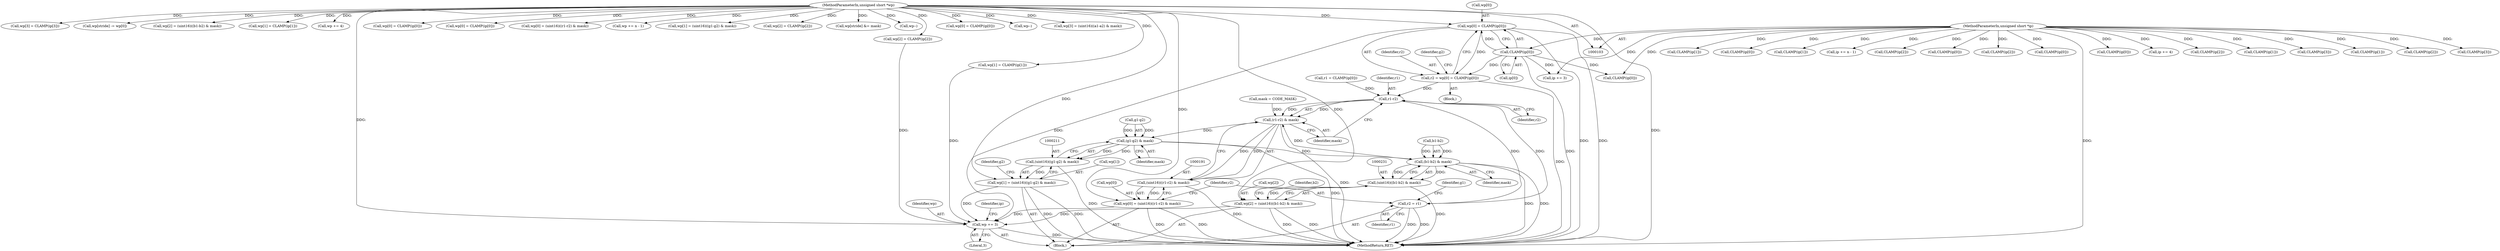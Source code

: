 digraph "0_libtiff_83a4b92815ea04969d494416eaae3d4c6b338e4a#diff-c8b4b355f9b5c06d585b23138e1c185f@array" {
"1000135" [label="(Call,wp[0] = CLAMP(ip[0]))"];
"1000107" [label="(MethodParameterIn,unsigned short *wp)"];
"1000139" [label="(Call,CLAMP(ip[0]))"];
"1000104" [label="(MethodParameterIn,unsigned short *ip)"];
"1000133" [label="(Call,r2 = wp[0] = CLAMP(ip[0]))"];
"1000193" [label="(Call,r1-r2)"];
"1000192" [label="(Call,(r1-r2) & mask)"];
"1000190" [label="(Call,(uint16)((r1-r2) & mask))"];
"1000186" [label="(Call,wp[0] = (uint16)((r1-r2) & mask))"];
"1000174" [label="(Call,wp += 3)"];
"1000212" [label="(Call,(g1-g2) & mask)"];
"1000210" [label="(Call,(uint16)((g1-g2) & mask))"];
"1000206" [label="(Call,wp[1] = (uint16)((g1-g2) & mask))"];
"1000232" [label="(Call,(b1-b2) & mask)"];
"1000230" [label="(Call,(uint16)((b1-b2) & mask))"];
"1000226" [label="(Call,wp[2] = (uint16)((b1-b2) & mask))"];
"1000197" [label="(Call,r2 = r1)"];
"1000278" [label="(Call,wp[3] = CLAMP(ip[3]))"];
"1000436" [label="(Call,CLAMP(ip[0]))"];
"1000139" [label="(Call,CLAMP(ip[0]))"];
"1000182" [label="(Call,CLAMP(ip[0]))"];
"1000325" [label="(Call,CLAMP(ip[1]))"];
"1000197" [label="(Call,r2 = r1)"];
"1000236" [label="(Identifier,mask)"];
"1000385" [label="(Call,ip += n - 1)"];
"1000198" [label="(Identifier,r2)"];
"1000413" [label="(Call,wp[stride] -= wp[0])"];
"1000196" [label="(Identifier,mask)"];
"1000175" [label="(Identifier,wp)"];
"1000349" [label="(Call,wp[2] = (uint16)((b1-b2) & mask))"];
"1000345" [label="(Call,CLAMP(ip[2]))"];
"1000258" [label="(Call,wp[1] = CLAMP(ip[1]))"];
"1000186" [label="(Call,wp[0] = (uint16)((r1-r2) & mask))"];
"1000232" [label="(Call,(b1-b2) & mask)"];
"1000177" [label="(Call,ip += 3)"];
"1000297" [label="(Call,wp += 4)"];
"1000252" [label="(Call,CLAMP(ip[0]))"];
"1000194" [label="(Identifier,r1)"];
"1000212" [label="(Call,(g1-g2) & mask)"];
"1000201" [label="(Identifier,g1)"];
"1000222" [label="(Call,CLAMP(ip[2]))"];
"1000180" [label="(Call,r1 = CLAMP(ip[0]))"];
"1000155" [label="(Call,wp[2] = CLAMP(ip[2]))"];
"1000206" [label="(Call,wp[1] = (uint16)((g1-g2) & mask))"];
"1000104" [label="(MethodParameterIn,unsigned short *ip)"];
"1000248" [label="(Call,wp[0] = CLAMP(ip[0]))"];
"1000213" [label="(Call,g1-g2)"];
"1000140" [label="(Call,ip[0])"];
"1000210" [label="(Call,(uint16)((g1-g2) & mask))"];
"1000305" [label="(Call,CLAMP(ip[0]))"];
"1000120" [label="(Call,mask = CODE_MASK)"];
"1000432" [label="(Call,wp[0] = CLAMP(ip[0]))"];
"1000190" [label="(Call,(uint16)((r1-r2) & mask))"];
"1000136" [label="(Call,wp[0])"];
"1000309" [label="(Call,wp[0] = (uint16)((r1-r2) & mask))"];
"1000135" [label="(Call,wp[0] = CLAMP(ip[0]))"];
"1000390" [label="(Call,wp += n - 1)"];
"1000216" [label="(Identifier,mask)"];
"1000409" [label="(Call,CLAMP(ip[0]))"];
"1000230" [label="(Call,(uint16)((b1-b2) & mask))"];
"1000300" [label="(Call,ip += 4)"];
"1000133" [label="(Call,r2 = wp[0] = CLAMP(ip[0]))"];
"1000178" [label="(Identifier,ip)"];
"1000207" [label="(Call,wp[1])"];
"1000107" [label="(MethodParameterIn,unsigned short *wp)"];
"1000159" [label="(Call,CLAMP(ip[2]))"];
"1000187" [label="(Call,wp[0])"];
"1000202" [label="(Call,CLAMP(ip[1]))"];
"1000282" [label="(Call,CLAMP(ip[3]))"];
"1000149" [label="(Call,CLAMP(ip[1]))"];
"1000233" [label="(Call,b1-b2)"];
"1000329" [label="(Call,wp[1] = (uint16)((g1-g2) & mask))"];
"1000195" [label="(Identifier,r2)"];
"1000238" [label="(Identifier,b2)"];
"1000272" [label="(Call,CLAMP(ip[2]))"];
"1000268" [label="(Call,wp[2] = CLAMP(ip[2]))"];
"1000226" [label="(Call,wp[2] = (uint16)((b1-b2) & mask))"];
"1000365" [label="(Call,CLAMP(ip[3]))"];
"1000176" [label="(Literal,3)"];
"1000134" [label="(Identifier,r2)"];
"1000192" [label="(Call,(r1-r2) & mask)"];
"1000174" [label="(Call,wp += 3)"];
"1000420" [label="(Call,wp[stride] &= mask)"];
"1000440" [label="(Call,wp--)"];
"1000132" [label="(Block,)"];
"1000145" [label="(Call,wp[1] = CLAMP(ip[1]))"];
"1000170" [label="(Block,)"];
"1000218" [label="(Identifier,g2)"];
"1000442" [label="(MethodReturn,RET)"];
"1000405" [label="(Call,wp[0] = CLAMP(ip[0]))"];
"1000262" [label="(Call,CLAMP(ip[1]))"];
"1000193" [label="(Call,r1-r2)"];
"1000199" [label="(Identifier,r1)"];
"1000144" [label="(Identifier,g2)"];
"1000425" [label="(Call,wp--)"];
"1000227" [label="(Call,wp[2])"];
"1000369" [label="(Call,wp[3] = (uint16)((a1-a2) & mask))"];
"1000135" -> "1000133"  [label="AST: "];
"1000135" -> "1000139"  [label="CFG: "];
"1000136" -> "1000135"  [label="AST: "];
"1000139" -> "1000135"  [label="AST: "];
"1000133" -> "1000135"  [label="CFG: "];
"1000135" -> "1000442"  [label="DDG: "];
"1000135" -> "1000442"  [label="DDG: "];
"1000135" -> "1000133"  [label="DDG: "];
"1000107" -> "1000135"  [label="DDG: "];
"1000139" -> "1000135"  [label="DDG: "];
"1000135" -> "1000174"  [label="DDG: "];
"1000107" -> "1000103"  [label="AST: "];
"1000107" -> "1000442"  [label="DDG: "];
"1000107" -> "1000145"  [label="DDG: "];
"1000107" -> "1000155"  [label="DDG: "];
"1000107" -> "1000174"  [label="DDG: "];
"1000107" -> "1000186"  [label="DDG: "];
"1000107" -> "1000206"  [label="DDG: "];
"1000107" -> "1000226"  [label="DDG: "];
"1000107" -> "1000248"  [label="DDG: "];
"1000107" -> "1000258"  [label="DDG: "];
"1000107" -> "1000268"  [label="DDG: "];
"1000107" -> "1000278"  [label="DDG: "];
"1000107" -> "1000297"  [label="DDG: "];
"1000107" -> "1000309"  [label="DDG: "];
"1000107" -> "1000329"  [label="DDG: "];
"1000107" -> "1000349"  [label="DDG: "];
"1000107" -> "1000369"  [label="DDG: "];
"1000107" -> "1000390"  [label="DDG: "];
"1000107" -> "1000405"  [label="DDG: "];
"1000107" -> "1000413"  [label="DDG: "];
"1000107" -> "1000420"  [label="DDG: "];
"1000107" -> "1000425"  [label="DDG: "];
"1000107" -> "1000432"  [label="DDG: "];
"1000107" -> "1000440"  [label="DDG: "];
"1000139" -> "1000140"  [label="CFG: "];
"1000140" -> "1000139"  [label="AST: "];
"1000139" -> "1000442"  [label="DDG: "];
"1000139" -> "1000133"  [label="DDG: "];
"1000104" -> "1000139"  [label="DDG: "];
"1000139" -> "1000177"  [label="DDG: "];
"1000139" -> "1000182"  [label="DDG: "];
"1000104" -> "1000103"  [label="AST: "];
"1000104" -> "1000442"  [label="DDG: "];
"1000104" -> "1000149"  [label="DDG: "];
"1000104" -> "1000159"  [label="DDG: "];
"1000104" -> "1000177"  [label="DDG: "];
"1000104" -> "1000182"  [label="DDG: "];
"1000104" -> "1000202"  [label="DDG: "];
"1000104" -> "1000222"  [label="DDG: "];
"1000104" -> "1000252"  [label="DDG: "];
"1000104" -> "1000262"  [label="DDG: "];
"1000104" -> "1000272"  [label="DDG: "];
"1000104" -> "1000282"  [label="DDG: "];
"1000104" -> "1000300"  [label="DDG: "];
"1000104" -> "1000305"  [label="DDG: "];
"1000104" -> "1000325"  [label="DDG: "];
"1000104" -> "1000345"  [label="DDG: "];
"1000104" -> "1000365"  [label="DDG: "];
"1000104" -> "1000385"  [label="DDG: "];
"1000104" -> "1000409"  [label="DDG: "];
"1000104" -> "1000436"  [label="DDG: "];
"1000133" -> "1000132"  [label="AST: "];
"1000134" -> "1000133"  [label="AST: "];
"1000144" -> "1000133"  [label="CFG: "];
"1000133" -> "1000442"  [label="DDG: "];
"1000133" -> "1000193"  [label="DDG: "];
"1000193" -> "1000192"  [label="AST: "];
"1000193" -> "1000195"  [label="CFG: "];
"1000194" -> "1000193"  [label="AST: "];
"1000195" -> "1000193"  [label="AST: "];
"1000196" -> "1000193"  [label="CFG: "];
"1000193" -> "1000192"  [label="DDG: "];
"1000193" -> "1000192"  [label="DDG: "];
"1000180" -> "1000193"  [label="DDG: "];
"1000197" -> "1000193"  [label="DDG: "];
"1000193" -> "1000197"  [label="DDG: "];
"1000192" -> "1000190"  [label="AST: "];
"1000192" -> "1000196"  [label="CFG: "];
"1000196" -> "1000192"  [label="AST: "];
"1000190" -> "1000192"  [label="CFG: "];
"1000192" -> "1000442"  [label="DDG: "];
"1000192" -> "1000190"  [label="DDG: "];
"1000192" -> "1000190"  [label="DDG: "];
"1000232" -> "1000192"  [label="DDG: "];
"1000120" -> "1000192"  [label="DDG: "];
"1000192" -> "1000212"  [label="DDG: "];
"1000190" -> "1000186"  [label="AST: "];
"1000191" -> "1000190"  [label="AST: "];
"1000186" -> "1000190"  [label="CFG: "];
"1000190" -> "1000442"  [label="DDG: "];
"1000190" -> "1000186"  [label="DDG: "];
"1000186" -> "1000170"  [label="AST: "];
"1000187" -> "1000186"  [label="AST: "];
"1000198" -> "1000186"  [label="CFG: "];
"1000186" -> "1000442"  [label="DDG: "];
"1000186" -> "1000442"  [label="DDG: "];
"1000186" -> "1000174"  [label="DDG: "];
"1000174" -> "1000170"  [label="AST: "];
"1000174" -> "1000176"  [label="CFG: "];
"1000175" -> "1000174"  [label="AST: "];
"1000176" -> "1000174"  [label="AST: "];
"1000178" -> "1000174"  [label="CFG: "];
"1000174" -> "1000442"  [label="DDG: "];
"1000226" -> "1000174"  [label="DDG: "];
"1000206" -> "1000174"  [label="DDG: "];
"1000155" -> "1000174"  [label="DDG: "];
"1000145" -> "1000174"  [label="DDG: "];
"1000212" -> "1000210"  [label="AST: "];
"1000212" -> "1000216"  [label="CFG: "];
"1000213" -> "1000212"  [label="AST: "];
"1000216" -> "1000212"  [label="AST: "];
"1000210" -> "1000212"  [label="CFG: "];
"1000212" -> "1000442"  [label="DDG: "];
"1000212" -> "1000210"  [label="DDG: "];
"1000212" -> "1000210"  [label="DDG: "];
"1000213" -> "1000212"  [label="DDG: "];
"1000213" -> "1000212"  [label="DDG: "];
"1000212" -> "1000232"  [label="DDG: "];
"1000210" -> "1000206"  [label="AST: "];
"1000211" -> "1000210"  [label="AST: "];
"1000206" -> "1000210"  [label="CFG: "];
"1000210" -> "1000442"  [label="DDG: "];
"1000210" -> "1000206"  [label="DDG: "];
"1000206" -> "1000170"  [label="AST: "];
"1000207" -> "1000206"  [label="AST: "];
"1000218" -> "1000206"  [label="CFG: "];
"1000206" -> "1000442"  [label="DDG: "];
"1000206" -> "1000442"  [label="DDG: "];
"1000232" -> "1000230"  [label="AST: "];
"1000232" -> "1000236"  [label="CFG: "];
"1000233" -> "1000232"  [label="AST: "];
"1000236" -> "1000232"  [label="AST: "];
"1000230" -> "1000232"  [label="CFG: "];
"1000232" -> "1000442"  [label="DDG: "];
"1000232" -> "1000442"  [label="DDG: "];
"1000232" -> "1000230"  [label="DDG: "];
"1000232" -> "1000230"  [label="DDG: "];
"1000233" -> "1000232"  [label="DDG: "];
"1000233" -> "1000232"  [label="DDG: "];
"1000230" -> "1000226"  [label="AST: "];
"1000231" -> "1000230"  [label="AST: "];
"1000226" -> "1000230"  [label="CFG: "];
"1000230" -> "1000442"  [label="DDG: "];
"1000230" -> "1000226"  [label="DDG: "];
"1000226" -> "1000170"  [label="AST: "];
"1000227" -> "1000226"  [label="AST: "];
"1000238" -> "1000226"  [label="CFG: "];
"1000226" -> "1000442"  [label="DDG: "];
"1000226" -> "1000442"  [label="DDG: "];
"1000197" -> "1000170"  [label="AST: "];
"1000197" -> "1000199"  [label="CFG: "];
"1000198" -> "1000197"  [label="AST: "];
"1000199" -> "1000197"  [label="AST: "];
"1000201" -> "1000197"  [label="CFG: "];
"1000197" -> "1000442"  [label="DDG: "];
"1000197" -> "1000442"  [label="DDG: "];
}
